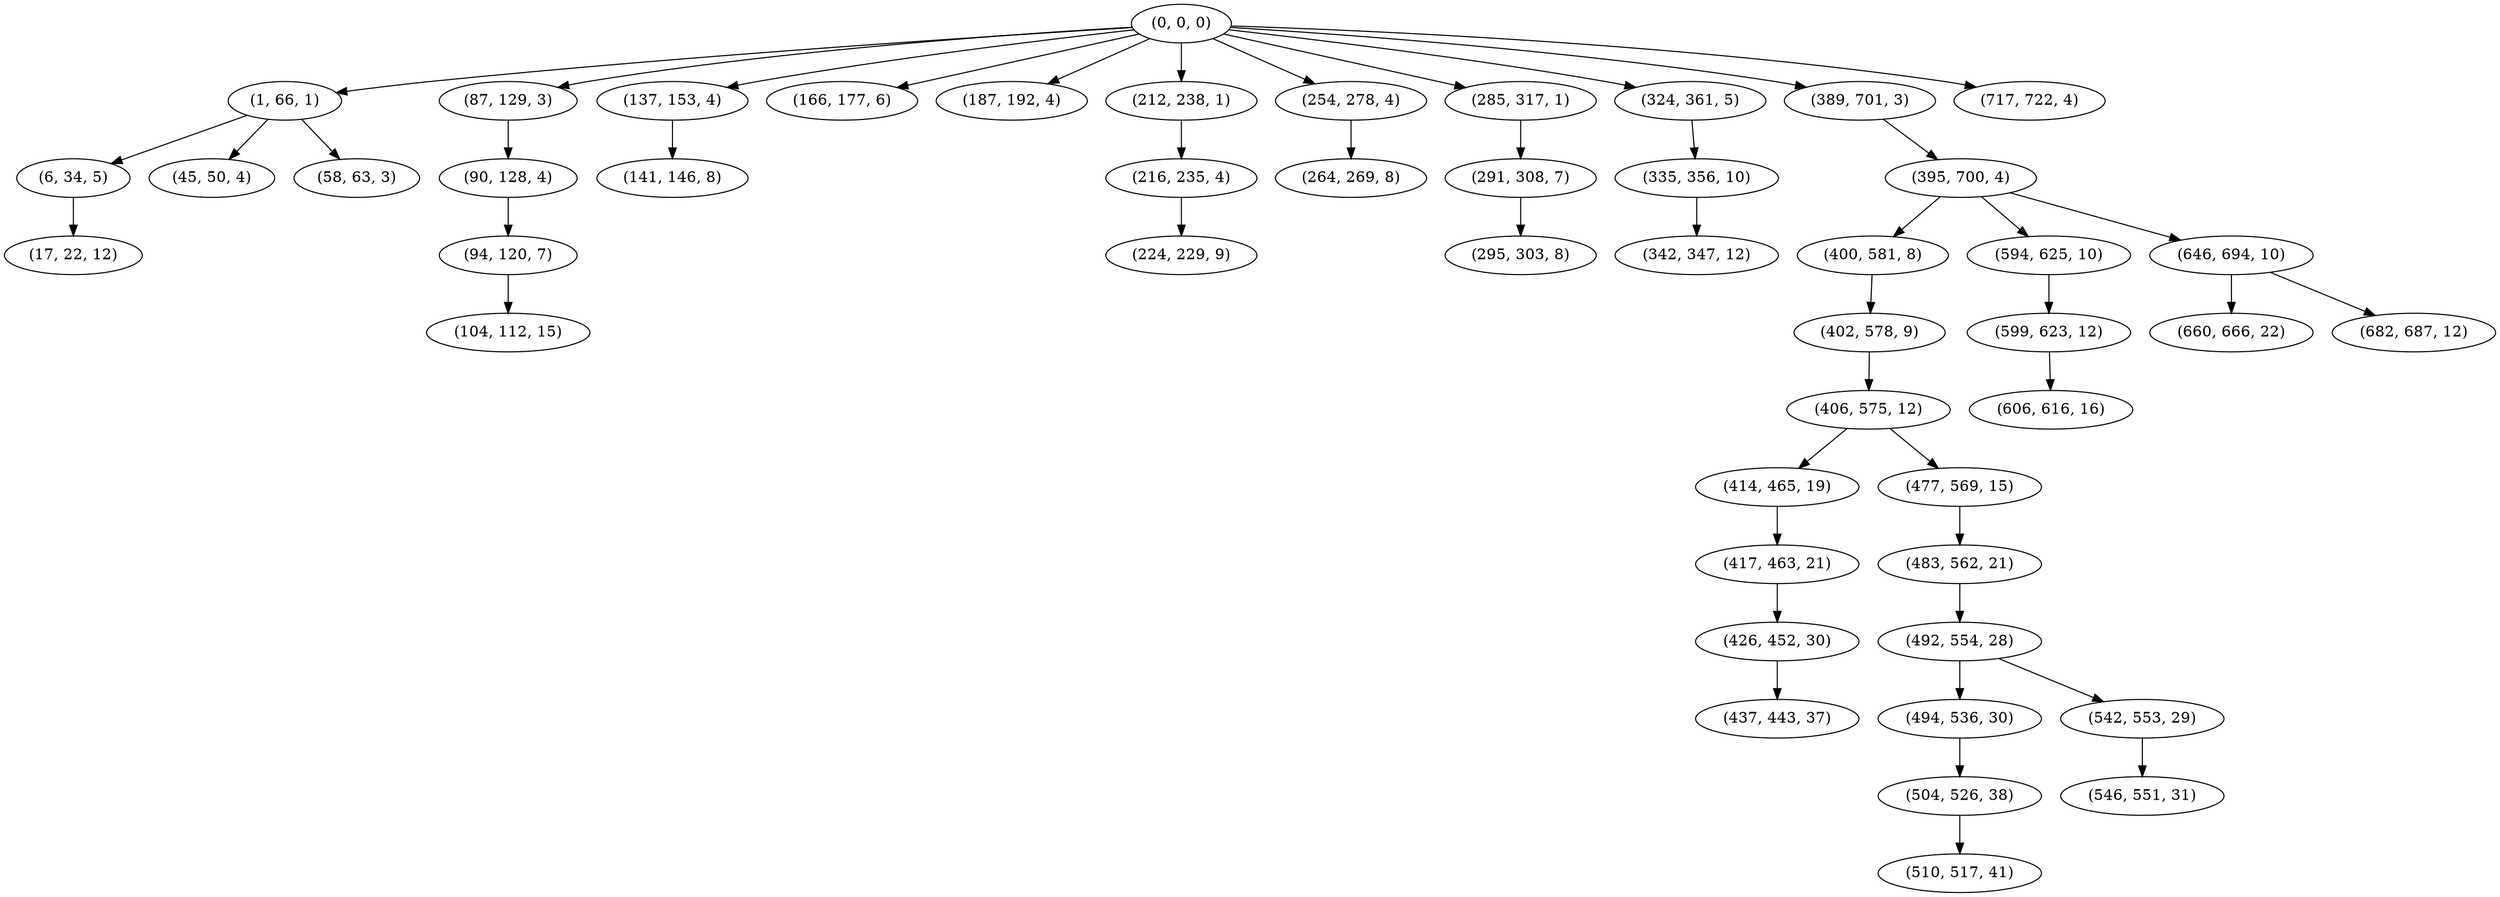 digraph tree {
    "(0, 0, 0)";
    "(1, 66, 1)";
    "(6, 34, 5)";
    "(17, 22, 12)";
    "(45, 50, 4)";
    "(58, 63, 3)";
    "(87, 129, 3)";
    "(90, 128, 4)";
    "(94, 120, 7)";
    "(104, 112, 15)";
    "(137, 153, 4)";
    "(141, 146, 8)";
    "(166, 177, 6)";
    "(187, 192, 4)";
    "(212, 238, 1)";
    "(216, 235, 4)";
    "(224, 229, 9)";
    "(254, 278, 4)";
    "(264, 269, 8)";
    "(285, 317, 1)";
    "(291, 308, 7)";
    "(295, 303, 8)";
    "(324, 361, 5)";
    "(335, 356, 10)";
    "(342, 347, 12)";
    "(389, 701, 3)";
    "(395, 700, 4)";
    "(400, 581, 8)";
    "(402, 578, 9)";
    "(406, 575, 12)";
    "(414, 465, 19)";
    "(417, 463, 21)";
    "(426, 452, 30)";
    "(437, 443, 37)";
    "(477, 569, 15)";
    "(483, 562, 21)";
    "(492, 554, 28)";
    "(494, 536, 30)";
    "(504, 526, 38)";
    "(510, 517, 41)";
    "(542, 553, 29)";
    "(546, 551, 31)";
    "(594, 625, 10)";
    "(599, 623, 12)";
    "(606, 616, 16)";
    "(646, 694, 10)";
    "(660, 666, 22)";
    "(682, 687, 12)";
    "(717, 722, 4)";
    "(0, 0, 0)" -> "(1, 66, 1)";
    "(0, 0, 0)" -> "(87, 129, 3)";
    "(0, 0, 0)" -> "(137, 153, 4)";
    "(0, 0, 0)" -> "(166, 177, 6)";
    "(0, 0, 0)" -> "(187, 192, 4)";
    "(0, 0, 0)" -> "(212, 238, 1)";
    "(0, 0, 0)" -> "(254, 278, 4)";
    "(0, 0, 0)" -> "(285, 317, 1)";
    "(0, 0, 0)" -> "(324, 361, 5)";
    "(0, 0, 0)" -> "(389, 701, 3)";
    "(0, 0, 0)" -> "(717, 722, 4)";
    "(1, 66, 1)" -> "(6, 34, 5)";
    "(1, 66, 1)" -> "(45, 50, 4)";
    "(1, 66, 1)" -> "(58, 63, 3)";
    "(6, 34, 5)" -> "(17, 22, 12)";
    "(87, 129, 3)" -> "(90, 128, 4)";
    "(90, 128, 4)" -> "(94, 120, 7)";
    "(94, 120, 7)" -> "(104, 112, 15)";
    "(137, 153, 4)" -> "(141, 146, 8)";
    "(212, 238, 1)" -> "(216, 235, 4)";
    "(216, 235, 4)" -> "(224, 229, 9)";
    "(254, 278, 4)" -> "(264, 269, 8)";
    "(285, 317, 1)" -> "(291, 308, 7)";
    "(291, 308, 7)" -> "(295, 303, 8)";
    "(324, 361, 5)" -> "(335, 356, 10)";
    "(335, 356, 10)" -> "(342, 347, 12)";
    "(389, 701, 3)" -> "(395, 700, 4)";
    "(395, 700, 4)" -> "(400, 581, 8)";
    "(395, 700, 4)" -> "(594, 625, 10)";
    "(395, 700, 4)" -> "(646, 694, 10)";
    "(400, 581, 8)" -> "(402, 578, 9)";
    "(402, 578, 9)" -> "(406, 575, 12)";
    "(406, 575, 12)" -> "(414, 465, 19)";
    "(406, 575, 12)" -> "(477, 569, 15)";
    "(414, 465, 19)" -> "(417, 463, 21)";
    "(417, 463, 21)" -> "(426, 452, 30)";
    "(426, 452, 30)" -> "(437, 443, 37)";
    "(477, 569, 15)" -> "(483, 562, 21)";
    "(483, 562, 21)" -> "(492, 554, 28)";
    "(492, 554, 28)" -> "(494, 536, 30)";
    "(492, 554, 28)" -> "(542, 553, 29)";
    "(494, 536, 30)" -> "(504, 526, 38)";
    "(504, 526, 38)" -> "(510, 517, 41)";
    "(542, 553, 29)" -> "(546, 551, 31)";
    "(594, 625, 10)" -> "(599, 623, 12)";
    "(599, 623, 12)" -> "(606, 616, 16)";
    "(646, 694, 10)" -> "(660, 666, 22)";
    "(646, 694, 10)" -> "(682, 687, 12)";
}
